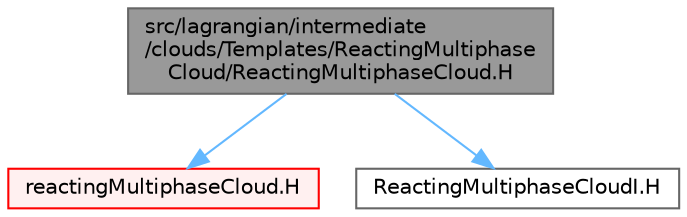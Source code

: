 digraph "src/lagrangian/intermediate/clouds/Templates/ReactingMultiphaseCloud/ReactingMultiphaseCloud.H"
{
 // LATEX_PDF_SIZE
  bgcolor="transparent";
  edge [fontname=Helvetica,fontsize=10,labelfontname=Helvetica,labelfontsize=10];
  node [fontname=Helvetica,fontsize=10,shape=box,height=0.2,width=0.4];
  Node1 [id="Node000001",label="src/lagrangian/intermediate\l/clouds/Templates/ReactingMultiphase\lCloud/ReactingMultiphaseCloud.H",height=0.2,width=0.4,color="gray40", fillcolor="grey60", style="filled", fontcolor="black",tooltip=" "];
  Node1 -> Node2 [id="edge1_Node000001_Node000002",color="steelblue1",style="solid",tooltip=" "];
  Node2 [id="Node000002",label="reactingMultiphaseCloud.H",height=0.2,width=0.4,color="red", fillcolor="#FFF0F0", style="filled",URL="$reactingMultiphaseCloud_8H.html",tooltip=" "];
  Node1 -> Node76 [id="edge2_Node000001_Node000076",color="steelblue1",style="solid",tooltip=" "];
  Node76 [id="Node000076",label="ReactingMultiphaseCloudI.H",height=0.2,width=0.4,color="grey40", fillcolor="white", style="filled",URL="$ReactingMultiphaseCloudI_8H.html",tooltip=" "];
}
